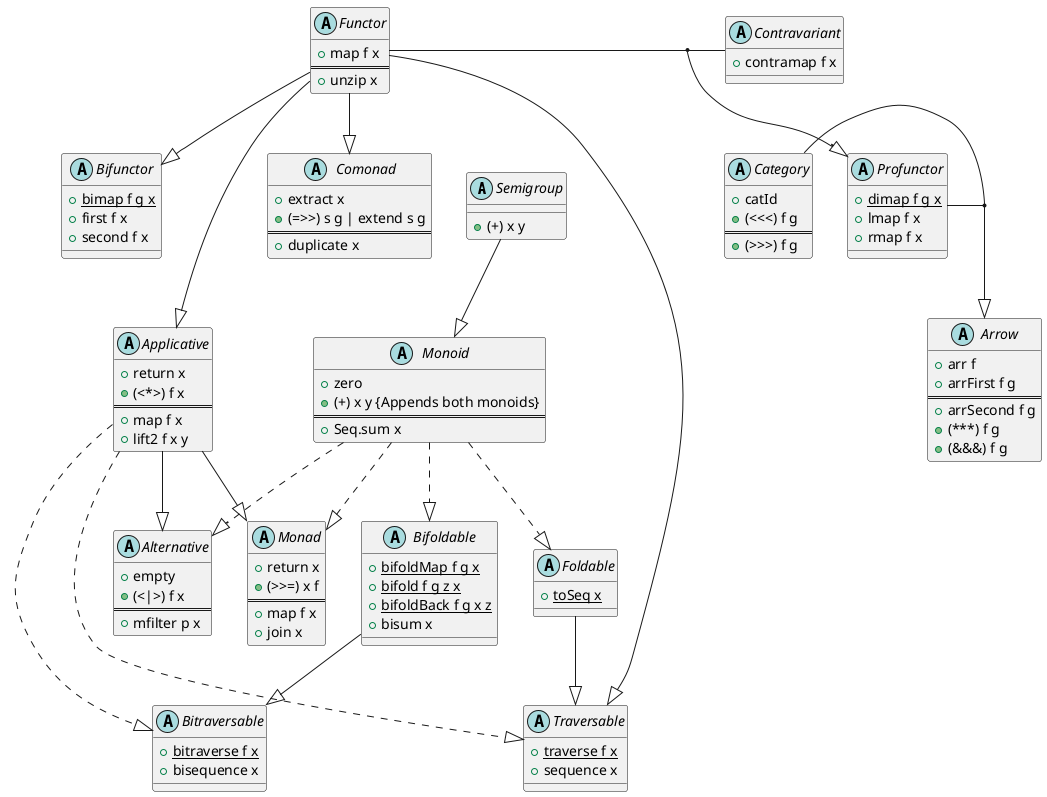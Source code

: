 @startuml
skinparam svgDimensionStyle false

together {
	abstract class Semigroup [[http://fsprojects.github.io/FSharpPlus/abstraction-semigroup.html]] {
	  + (+) x y
	}

	abstract class Comonad [[http://fsprojects.github.io/FSharpPlus/abstraction-comonad.html]] {
	  + extract x
	  + (=>>) s g | extend s g
	  ==
	  + duplicate x
	}
}

abstract class Monoid [[http://fsprojects.github.io/FSharpPlus/abstraction-monoid.html]] {
  + zero
  + (+) x y {Appends both monoids}
  ==
  + Seq.sum x
}


abstract class Functor [[http://fsprojects.github.io/FSharpPlus/abstraction-functor.html]] {
  + map f x
  ==
  + unzip x
}

abstract class Contravariant [[http://fsprojects.github.io/FSharpPlus/abstraction-contravariant.html]] {
  + contramap f x
}


abstract class Applicative [[http://fsprojects.github.io/FSharpPlus/abstraction-applicative.html]] {
  + return x
  + (<*>) f x
  ==
  + map f x
  + lift2 f x y
}

abstract class Alternative [[http://fsprojects.github.io/FSharpPlus/abstraction-alternative.html]] {
  + empty
  + (<|>) f x
  ==
  + mfilter p x
}

abstract class Monad [[http://fsprojects.github.io/FSharpPlus/abstraction-monad.html]] {
  + return x
  + (>>=) x f
  ==
  + map f x
  + join x
}


abstract class Bifunctor [[http://fsprojects.github.io/FSharpPlus/abstraction-bifunctor.html]] {
  + {static} bimap f g x
  + first f x
  + second f x
}



abstract class Foldable [[http://fsprojects.github.io/FSharpPlus/abstraction-foldable.html]] {
  {static} + toSeq x
}

abstract class Bifoldable [[http://fsprojects.github.io/FSharpPlus/abstraction-bifoldable.html]] {
  {static} + bifoldMap f g x
  {static} + bifold f g z x
  {static} + bifoldBack f g x z
  + bisum x
}

abstract class Traversable [[http://fsprojects.github.io/FSharpPlus/abstraction-traversable.html]] {
  {static} + traverse f x
  + sequence x
}

abstract class Bitraversable [[http://fsprojects.github.io/FSharpPlus/abstraction-bitraversable.html]] {
  {static} + bitraverse f x
  + bisequence x
}

together {
	abstract class Profunctor [[http://fsprojects.github.io/FSharpPlus/abstraction-profunctor.html]] {
	  + {static} dimap f g x
	  + lmap f x
	  + rmap f x
	}

	abstract class Category [[http://fsprojects.github.io/FSharpPlus/abstraction-category.html]] {
	  + catId
	  + (<<<) f g
	  ==
	  + (>>>) f g
	}
}

abstract class Arrow [[http://fsprojects.github.io/FSharpPlus/abstraction-arrow.html]] {
  + arr f
  + arrFirst f g
  ==
  + arrSecond f g
  + (***) f g
  + (&&&) f g
}



Semigroup  --|> Monoid 
Functor  --|> Bifunctor
Functor  --|> Applicative
Applicative  --|> Monad
Applicative  --|> Alternative
Monoid ..|> Monad
Monoid ..|> Foldable
Monoid ..|> Bifoldable
Functor --|> Comonad
Functor --|> Traversable
Foldable --|> Traversable
Bifoldable --|> Bitraversable
Applicative ..|> Bitraversable
Applicative ..|> Traversable
Monoid ..|> Alternative
Functor - Contravariant
(Functor, Contravariant) --|> Profunctor
Profunctor - Category
(Profunctor, Category) --|>  Arrow
@enduml
